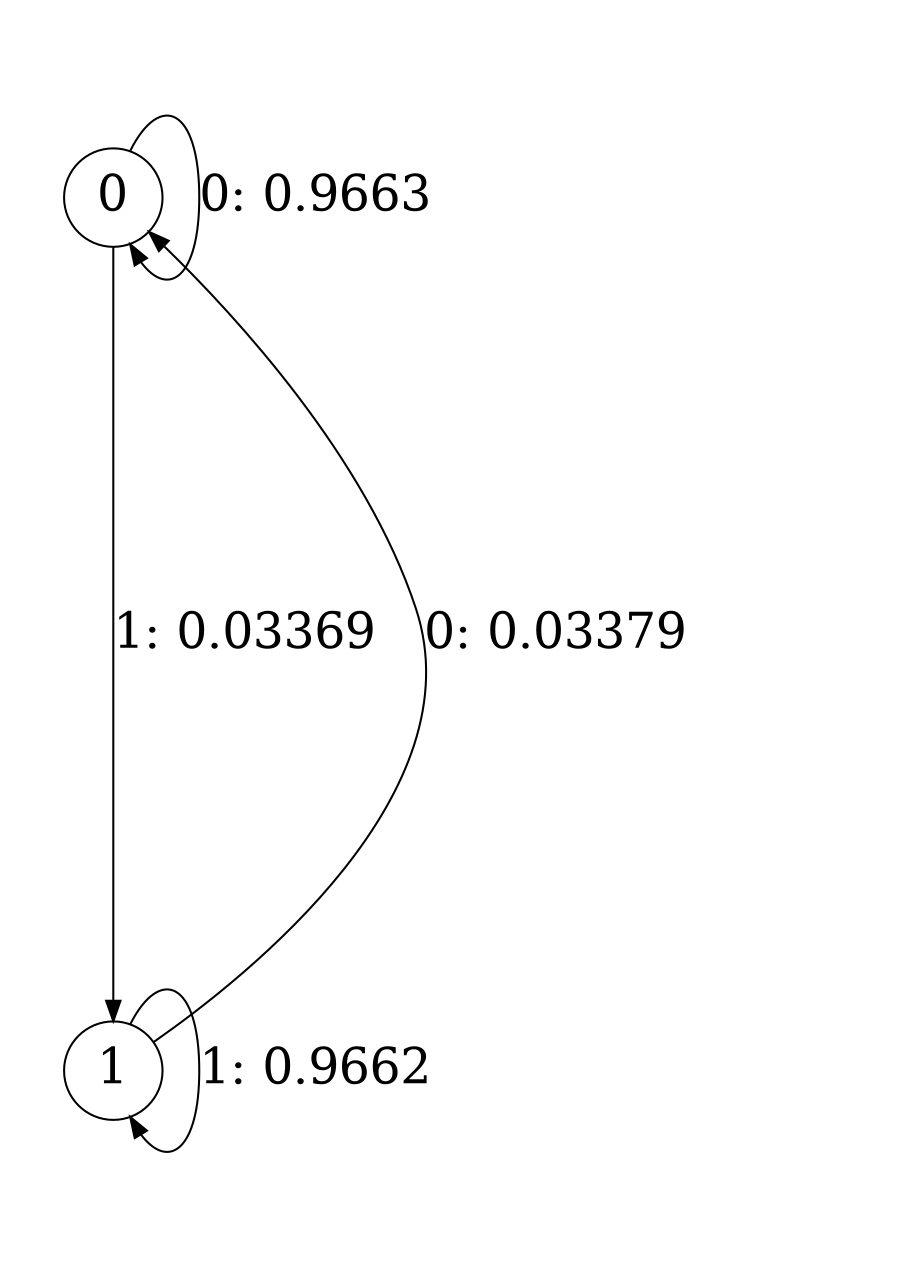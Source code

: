 digraph "ch2_face_grouped_ms_L2" {
size = "6,8.5";
ratio = "fill";
node [shape = circle];
node [fontsize = 24];
edge [fontsize = 24];
0 -> 0 [label = "0: 0.9663   "];
0 -> 1 [label = "1: 0.03369  "];
1 -> 0 [label = "0: 0.03379  "];
1 -> 1 [label = "1: 0.9662   "];
}